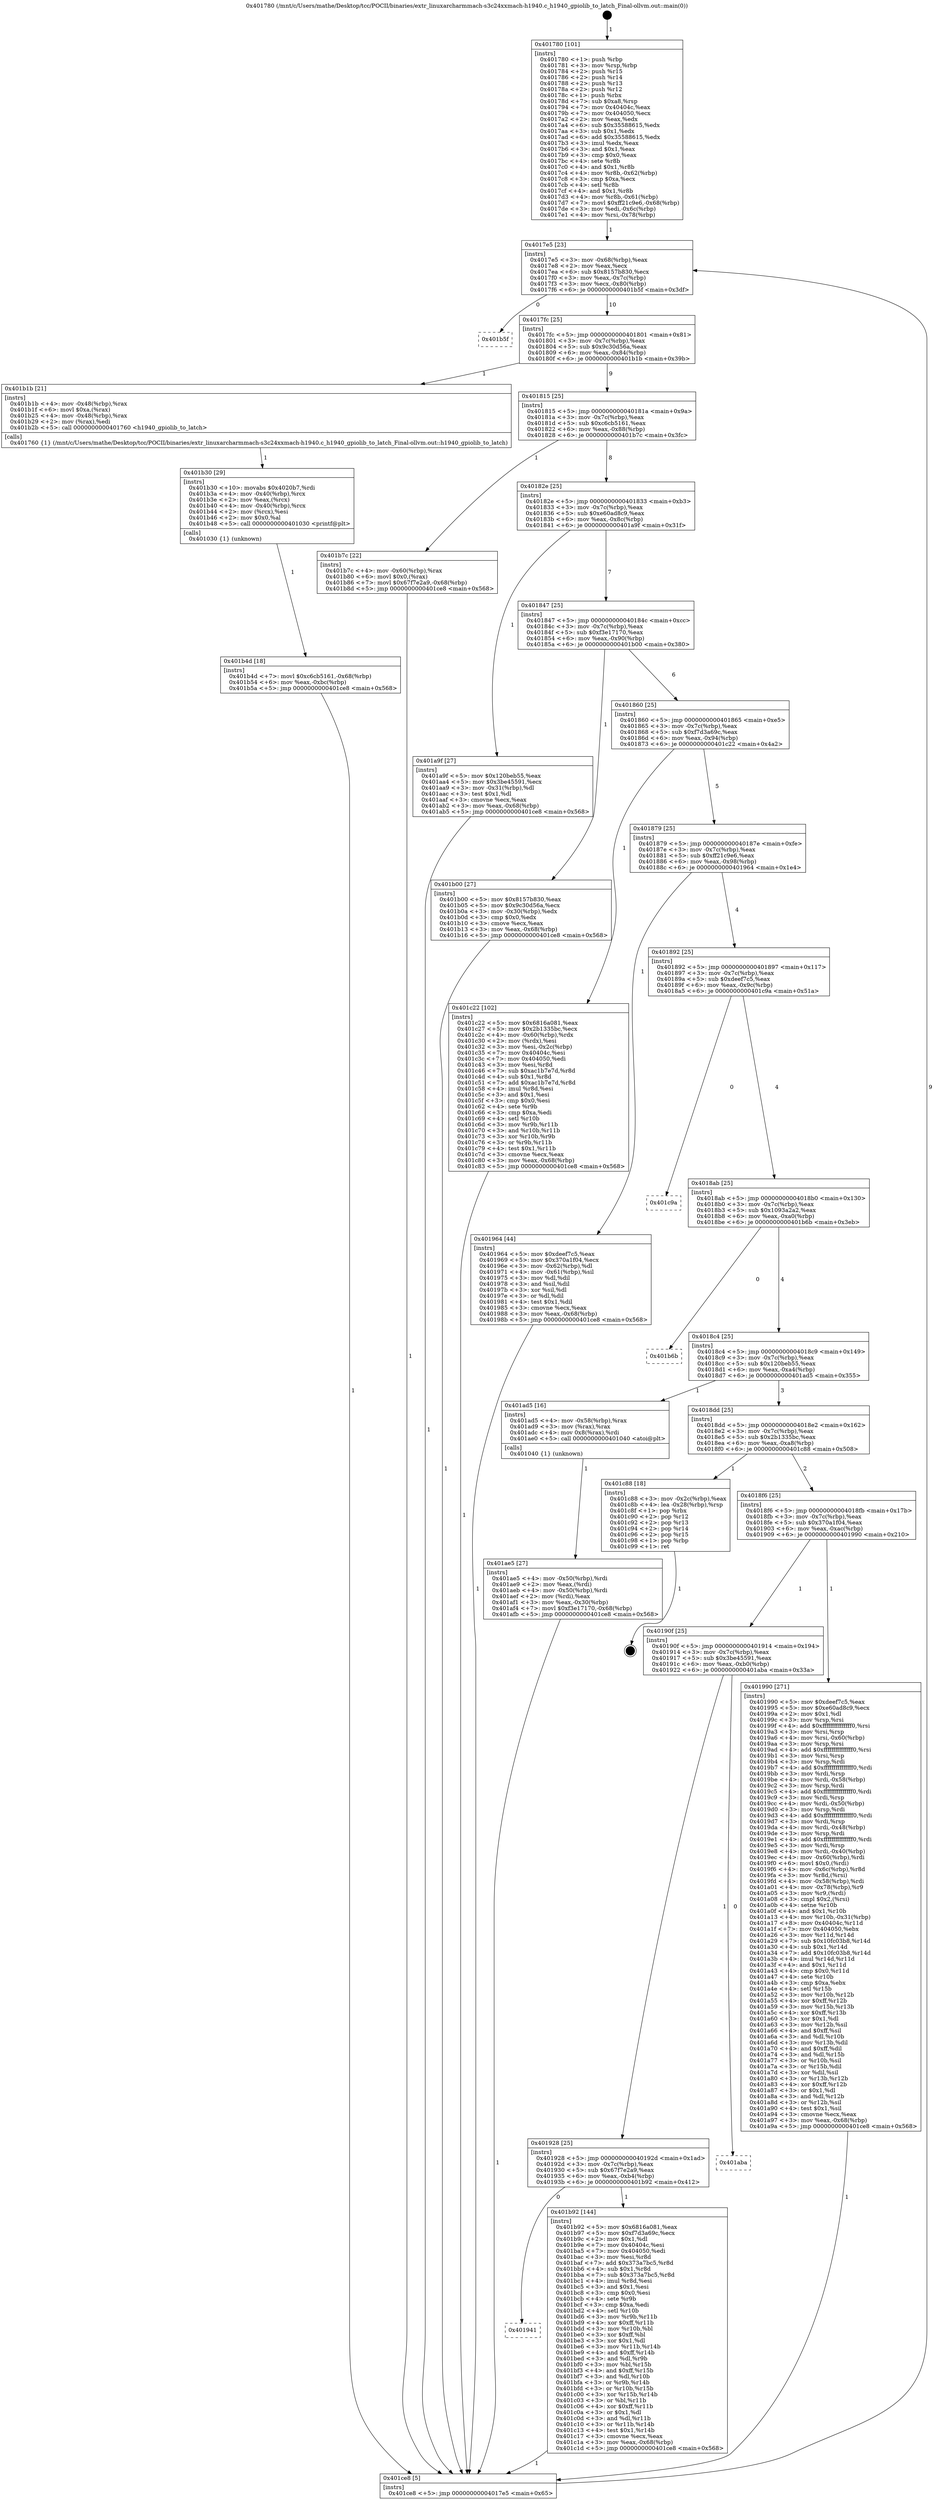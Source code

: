 digraph "0x401780" {
  label = "0x401780 (/mnt/c/Users/mathe/Desktop/tcc/POCII/binaries/extr_linuxarcharmmach-s3c24xxmach-h1940.c_h1940_gpiolib_to_latch_Final-ollvm.out::main(0))"
  labelloc = "t"
  node[shape=record]

  Entry [label="",width=0.3,height=0.3,shape=circle,fillcolor=black,style=filled]
  "0x4017e5" [label="{
     0x4017e5 [23]\l
     | [instrs]\l
     &nbsp;&nbsp;0x4017e5 \<+3\>: mov -0x68(%rbp),%eax\l
     &nbsp;&nbsp;0x4017e8 \<+2\>: mov %eax,%ecx\l
     &nbsp;&nbsp;0x4017ea \<+6\>: sub $0x8157b830,%ecx\l
     &nbsp;&nbsp;0x4017f0 \<+3\>: mov %eax,-0x7c(%rbp)\l
     &nbsp;&nbsp;0x4017f3 \<+3\>: mov %ecx,-0x80(%rbp)\l
     &nbsp;&nbsp;0x4017f6 \<+6\>: je 0000000000401b5f \<main+0x3df\>\l
  }"]
  "0x401b5f" [label="{
     0x401b5f\l
  }", style=dashed]
  "0x4017fc" [label="{
     0x4017fc [25]\l
     | [instrs]\l
     &nbsp;&nbsp;0x4017fc \<+5\>: jmp 0000000000401801 \<main+0x81\>\l
     &nbsp;&nbsp;0x401801 \<+3\>: mov -0x7c(%rbp),%eax\l
     &nbsp;&nbsp;0x401804 \<+5\>: sub $0x9c30d56a,%eax\l
     &nbsp;&nbsp;0x401809 \<+6\>: mov %eax,-0x84(%rbp)\l
     &nbsp;&nbsp;0x40180f \<+6\>: je 0000000000401b1b \<main+0x39b\>\l
  }"]
  Exit [label="",width=0.3,height=0.3,shape=circle,fillcolor=black,style=filled,peripheries=2]
  "0x401b1b" [label="{
     0x401b1b [21]\l
     | [instrs]\l
     &nbsp;&nbsp;0x401b1b \<+4\>: mov -0x48(%rbp),%rax\l
     &nbsp;&nbsp;0x401b1f \<+6\>: movl $0xa,(%rax)\l
     &nbsp;&nbsp;0x401b25 \<+4\>: mov -0x48(%rbp),%rax\l
     &nbsp;&nbsp;0x401b29 \<+2\>: mov (%rax),%edi\l
     &nbsp;&nbsp;0x401b2b \<+5\>: call 0000000000401760 \<h1940_gpiolib_to_latch\>\l
     | [calls]\l
     &nbsp;&nbsp;0x401760 \{1\} (/mnt/c/Users/mathe/Desktop/tcc/POCII/binaries/extr_linuxarcharmmach-s3c24xxmach-h1940.c_h1940_gpiolib_to_latch_Final-ollvm.out::h1940_gpiolib_to_latch)\l
  }"]
  "0x401815" [label="{
     0x401815 [25]\l
     | [instrs]\l
     &nbsp;&nbsp;0x401815 \<+5\>: jmp 000000000040181a \<main+0x9a\>\l
     &nbsp;&nbsp;0x40181a \<+3\>: mov -0x7c(%rbp),%eax\l
     &nbsp;&nbsp;0x40181d \<+5\>: sub $0xc6cb5161,%eax\l
     &nbsp;&nbsp;0x401822 \<+6\>: mov %eax,-0x88(%rbp)\l
     &nbsp;&nbsp;0x401828 \<+6\>: je 0000000000401b7c \<main+0x3fc\>\l
  }"]
  "0x401941" [label="{
     0x401941\l
  }", style=dashed]
  "0x401b7c" [label="{
     0x401b7c [22]\l
     | [instrs]\l
     &nbsp;&nbsp;0x401b7c \<+4\>: mov -0x60(%rbp),%rax\l
     &nbsp;&nbsp;0x401b80 \<+6\>: movl $0x0,(%rax)\l
     &nbsp;&nbsp;0x401b86 \<+7\>: movl $0x67f7e2a9,-0x68(%rbp)\l
     &nbsp;&nbsp;0x401b8d \<+5\>: jmp 0000000000401ce8 \<main+0x568\>\l
  }"]
  "0x40182e" [label="{
     0x40182e [25]\l
     | [instrs]\l
     &nbsp;&nbsp;0x40182e \<+5\>: jmp 0000000000401833 \<main+0xb3\>\l
     &nbsp;&nbsp;0x401833 \<+3\>: mov -0x7c(%rbp),%eax\l
     &nbsp;&nbsp;0x401836 \<+5\>: sub $0xe60ad8c9,%eax\l
     &nbsp;&nbsp;0x40183b \<+6\>: mov %eax,-0x8c(%rbp)\l
     &nbsp;&nbsp;0x401841 \<+6\>: je 0000000000401a9f \<main+0x31f\>\l
  }"]
  "0x401b92" [label="{
     0x401b92 [144]\l
     | [instrs]\l
     &nbsp;&nbsp;0x401b92 \<+5\>: mov $0x6816a081,%eax\l
     &nbsp;&nbsp;0x401b97 \<+5\>: mov $0xf7d3a69c,%ecx\l
     &nbsp;&nbsp;0x401b9c \<+2\>: mov $0x1,%dl\l
     &nbsp;&nbsp;0x401b9e \<+7\>: mov 0x40404c,%esi\l
     &nbsp;&nbsp;0x401ba5 \<+7\>: mov 0x404050,%edi\l
     &nbsp;&nbsp;0x401bac \<+3\>: mov %esi,%r8d\l
     &nbsp;&nbsp;0x401baf \<+7\>: add $0x373a7bc5,%r8d\l
     &nbsp;&nbsp;0x401bb6 \<+4\>: sub $0x1,%r8d\l
     &nbsp;&nbsp;0x401bba \<+7\>: sub $0x373a7bc5,%r8d\l
     &nbsp;&nbsp;0x401bc1 \<+4\>: imul %r8d,%esi\l
     &nbsp;&nbsp;0x401bc5 \<+3\>: and $0x1,%esi\l
     &nbsp;&nbsp;0x401bc8 \<+3\>: cmp $0x0,%esi\l
     &nbsp;&nbsp;0x401bcb \<+4\>: sete %r9b\l
     &nbsp;&nbsp;0x401bcf \<+3\>: cmp $0xa,%edi\l
     &nbsp;&nbsp;0x401bd2 \<+4\>: setl %r10b\l
     &nbsp;&nbsp;0x401bd6 \<+3\>: mov %r9b,%r11b\l
     &nbsp;&nbsp;0x401bd9 \<+4\>: xor $0xff,%r11b\l
     &nbsp;&nbsp;0x401bdd \<+3\>: mov %r10b,%bl\l
     &nbsp;&nbsp;0x401be0 \<+3\>: xor $0xff,%bl\l
     &nbsp;&nbsp;0x401be3 \<+3\>: xor $0x1,%dl\l
     &nbsp;&nbsp;0x401be6 \<+3\>: mov %r11b,%r14b\l
     &nbsp;&nbsp;0x401be9 \<+4\>: and $0xff,%r14b\l
     &nbsp;&nbsp;0x401bed \<+3\>: and %dl,%r9b\l
     &nbsp;&nbsp;0x401bf0 \<+3\>: mov %bl,%r15b\l
     &nbsp;&nbsp;0x401bf3 \<+4\>: and $0xff,%r15b\l
     &nbsp;&nbsp;0x401bf7 \<+3\>: and %dl,%r10b\l
     &nbsp;&nbsp;0x401bfa \<+3\>: or %r9b,%r14b\l
     &nbsp;&nbsp;0x401bfd \<+3\>: or %r10b,%r15b\l
     &nbsp;&nbsp;0x401c00 \<+3\>: xor %r15b,%r14b\l
     &nbsp;&nbsp;0x401c03 \<+3\>: or %bl,%r11b\l
     &nbsp;&nbsp;0x401c06 \<+4\>: xor $0xff,%r11b\l
     &nbsp;&nbsp;0x401c0a \<+3\>: or $0x1,%dl\l
     &nbsp;&nbsp;0x401c0d \<+3\>: and %dl,%r11b\l
     &nbsp;&nbsp;0x401c10 \<+3\>: or %r11b,%r14b\l
     &nbsp;&nbsp;0x401c13 \<+4\>: test $0x1,%r14b\l
     &nbsp;&nbsp;0x401c17 \<+3\>: cmovne %ecx,%eax\l
     &nbsp;&nbsp;0x401c1a \<+3\>: mov %eax,-0x68(%rbp)\l
     &nbsp;&nbsp;0x401c1d \<+5\>: jmp 0000000000401ce8 \<main+0x568\>\l
  }"]
  "0x401a9f" [label="{
     0x401a9f [27]\l
     | [instrs]\l
     &nbsp;&nbsp;0x401a9f \<+5\>: mov $0x120beb55,%eax\l
     &nbsp;&nbsp;0x401aa4 \<+5\>: mov $0x3be45591,%ecx\l
     &nbsp;&nbsp;0x401aa9 \<+3\>: mov -0x31(%rbp),%dl\l
     &nbsp;&nbsp;0x401aac \<+3\>: test $0x1,%dl\l
     &nbsp;&nbsp;0x401aaf \<+3\>: cmovne %ecx,%eax\l
     &nbsp;&nbsp;0x401ab2 \<+3\>: mov %eax,-0x68(%rbp)\l
     &nbsp;&nbsp;0x401ab5 \<+5\>: jmp 0000000000401ce8 \<main+0x568\>\l
  }"]
  "0x401847" [label="{
     0x401847 [25]\l
     | [instrs]\l
     &nbsp;&nbsp;0x401847 \<+5\>: jmp 000000000040184c \<main+0xcc\>\l
     &nbsp;&nbsp;0x40184c \<+3\>: mov -0x7c(%rbp),%eax\l
     &nbsp;&nbsp;0x40184f \<+5\>: sub $0xf3e17170,%eax\l
     &nbsp;&nbsp;0x401854 \<+6\>: mov %eax,-0x90(%rbp)\l
     &nbsp;&nbsp;0x40185a \<+6\>: je 0000000000401b00 \<main+0x380\>\l
  }"]
  "0x401928" [label="{
     0x401928 [25]\l
     | [instrs]\l
     &nbsp;&nbsp;0x401928 \<+5\>: jmp 000000000040192d \<main+0x1ad\>\l
     &nbsp;&nbsp;0x40192d \<+3\>: mov -0x7c(%rbp),%eax\l
     &nbsp;&nbsp;0x401930 \<+5\>: sub $0x67f7e2a9,%eax\l
     &nbsp;&nbsp;0x401935 \<+6\>: mov %eax,-0xb4(%rbp)\l
     &nbsp;&nbsp;0x40193b \<+6\>: je 0000000000401b92 \<main+0x412\>\l
  }"]
  "0x401b00" [label="{
     0x401b00 [27]\l
     | [instrs]\l
     &nbsp;&nbsp;0x401b00 \<+5\>: mov $0x8157b830,%eax\l
     &nbsp;&nbsp;0x401b05 \<+5\>: mov $0x9c30d56a,%ecx\l
     &nbsp;&nbsp;0x401b0a \<+3\>: mov -0x30(%rbp),%edx\l
     &nbsp;&nbsp;0x401b0d \<+3\>: cmp $0x0,%edx\l
     &nbsp;&nbsp;0x401b10 \<+3\>: cmove %ecx,%eax\l
     &nbsp;&nbsp;0x401b13 \<+3\>: mov %eax,-0x68(%rbp)\l
     &nbsp;&nbsp;0x401b16 \<+5\>: jmp 0000000000401ce8 \<main+0x568\>\l
  }"]
  "0x401860" [label="{
     0x401860 [25]\l
     | [instrs]\l
     &nbsp;&nbsp;0x401860 \<+5\>: jmp 0000000000401865 \<main+0xe5\>\l
     &nbsp;&nbsp;0x401865 \<+3\>: mov -0x7c(%rbp),%eax\l
     &nbsp;&nbsp;0x401868 \<+5\>: sub $0xf7d3a69c,%eax\l
     &nbsp;&nbsp;0x40186d \<+6\>: mov %eax,-0x94(%rbp)\l
     &nbsp;&nbsp;0x401873 \<+6\>: je 0000000000401c22 \<main+0x4a2\>\l
  }"]
  "0x401aba" [label="{
     0x401aba\l
  }", style=dashed]
  "0x401c22" [label="{
     0x401c22 [102]\l
     | [instrs]\l
     &nbsp;&nbsp;0x401c22 \<+5\>: mov $0x6816a081,%eax\l
     &nbsp;&nbsp;0x401c27 \<+5\>: mov $0x2b1335bc,%ecx\l
     &nbsp;&nbsp;0x401c2c \<+4\>: mov -0x60(%rbp),%rdx\l
     &nbsp;&nbsp;0x401c30 \<+2\>: mov (%rdx),%esi\l
     &nbsp;&nbsp;0x401c32 \<+3\>: mov %esi,-0x2c(%rbp)\l
     &nbsp;&nbsp;0x401c35 \<+7\>: mov 0x40404c,%esi\l
     &nbsp;&nbsp;0x401c3c \<+7\>: mov 0x404050,%edi\l
     &nbsp;&nbsp;0x401c43 \<+3\>: mov %esi,%r8d\l
     &nbsp;&nbsp;0x401c46 \<+7\>: sub $0xac1b7e7d,%r8d\l
     &nbsp;&nbsp;0x401c4d \<+4\>: sub $0x1,%r8d\l
     &nbsp;&nbsp;0x401c51 \<+7\>: add $0xac1b7e7d,%r8d\l
     &nbsp;&nbsp;0x401c58 \<+4\>: imul %r8d,%esi\l
     &nbsp;&nbsp;0x401c5c \<+3\>: and $0x1,%esi\l
     &nbsp;&nbsp;0x401c5f \<+3\>: cmp $0x0,%esi\l
     &nbsp;&nbsp;0x401c62 \<+4\>: sete %r9b\l
     &nbsp;&nbsp;0x401c66 \<+3\>: cmp $0xa,%edi\l
     &nbsp;&nbsp;0x401c69 \<+4\>: setl %r10b\l
     &nbsp;&nbsp;0x401c6d \<+3\>: mov %r9b,%r11b\l
     &nbsp;&nbsp;0x401c70 \<+3\>: and %r10b,%r11b\l
     &nbsp;&nbsp;0x401c73 \<+3\>: xor %r10b,%r9b\l
     &nbsp;&nbsp;0x401c76 \<+3\>: or %r9b,%r11b\l
     &nbsp;&nbsp;0x401c79 \<+4\>: test $0x1,%r11b\l
     &nbsp;&nbsp;0x401c7d \<+3\>: cmovne %ecx,%eax\l
     &nbsp;&nbsp;0x401c80 \<+3\>: mov %eax,-0x68(%rbp)\l
     &nbsp;&nbsp;0x401c83 \<+5\>: jmp 0000000000401ce8 \<main+0x568\>\l
  }"]
  "0x401879" [label="{
     0x401879 [25]\l
     | [instrs]\l
     &nbsp;&nbsp;0x401879 \<+5\>: jmp 000000000040187e \<main+0xfe\>\l
     &nbsp;&nbsp;0x40187e \<+3\>: mov -0x7c(%rbp),%eax\l
     &nbsp;&nbsp;0x401881 \<+5\>: sub $0xff21c9e6,%eax\l
     &nbsp;&nbsp;0x401886 \<+6\>: mov %eax,-0x98(%rbp)\l
     &nbsp;&nbsp;0x40188c \<+6\>: je 0000000000401964 \<main+0x1e4\>\l
  }"]
  "0x401b4d" [label="{
     0x401b4d [18]\l
     | [instrs]\l
     &nbsp;&nbsp;0x401b4d \<+7\>: movl $0xc6cb5161,-0x68(%rbp)\l
     &nbsp;&nbsp;0x401b54 \<+6\>: mov %eax,-0xbc(%rbp)\l
     &nbsp;&nbsp;0x401b5a \<+5\>: jmp 0000000000401ce8 \<main+0x568\>\l
  }"]
  "0x401964" [label="{
     0x401964 [44]\l
     | [instrs]\l
     &nbsp;&nbsp;0x401964 \<+5\>: mov $0xdeef7c5,%eax\l
     &nbsp;&nbsp;0x401969 \<+5\>: mov $0x370a1f04,%ecx\l
     &nbsp;&nbsp;0x40196e \<+3\>: mov -0x62(%rbp),%dl\l
     &nbsp;&nbsp;0x401971 \<+4\>: mov -0x61(%rbp),%sil\l
     &nbsp;&nbsp;0x401975 \<+3\>: mov %dl,%dil\l
     &nbsp;&nbsp;0x401978 \<+3\>: and %sil,%dil\l
     &nbsp;&nbsp;0x40197b \<+3\>: xor %sil,%dl\l
     &nbsp;&nbsp;0x40197e \<+3\>: or %dl,%dil\l
     &nbsp;&nbsp;0x401981 \<+4\>: test $0x1,%dil\l
     &nbsp;&nbsp;0x401985 \<+3\>: cmovne %ecx,%eax\l
     &nbsp;&nbsp;0x401988 \<+3\>: mov %eax,-0x68(%rbp)\l
     &nbsp;&nbsp;0x40198b \<+5\>: jmp 0000000000401ce8 \<main+0x568\>\l
  }"]
  "0x401892" [label="{
     0x401892 [25]\l
     | [instrs]\l
     &nbsp;&nbsp;0x401892 \<+5\>: jmp 0000000000401897 \<main+0x117\>\l
     &nbsp;&nbsp;0x401897 \<+3\>: mov -0x7c(%rbp),%eax\l
     &nbsp;&nbsp;0x40189a \<+5\>: sub $0xdeef7c5,%eax\l
     &nbsp;&nbsp;0x40189f \<+6\>: mov %eax,-0x9c(%rbp)\l
     &nbsp;&nbsp;0x4018a5 \<+6\>: je 0000000000401c9a \<main+0x51a\>\l
  }"]
  "0x401ce8" [label="{
     0x401ce8 [5]\l
     | [instrs]\l
     &nbsp;&nbsp;0x401ce8 \<+5\>: jmp 00000000004017e5 \<main+0x65\>\l
  }"]
  "0x401780" [label="{
     0x401780 [101]\l
     | [instrs]\l
     &nbsp;&nbsp;0x401780 \<+1\>: push %rbp\l
     &nbsp;&nbsp;0x401781 \<+3\>: mov %rsp,%rbp\l
     &nbsp;&nbsp;0x401784 \<+2\>: push %r15\l
     &nbsp;&nbsp;0x401786 \<+2\>: push %r14\l
     &nbsp;&nbsp;0x401788 \<+2\>: push %r13\l
     &nbsp;&nbsp;0x40178a \<+2\>: push %r12\l
     &nbsp;&nbsp;0x40178c \<+1\>: push %rbx\l
     &nbsp;&nbsp;0x40178d \<+7\>: sub $0xa8,%rsp\l
     &nbsp;&nbsp;0x401794 \<+7\>: mov 0x40404c,%eax\l
     &nbsp;&nbsp;0x40179b \<+7\>: mov 0x404050,%ecx\l
     &nbsp;&nbsp;0x4017a2 \<+2\>: mov %eax,%edx\l
     &nbsp;&nbsp;0x4017a4 \<+6\>: sub $0x35588615,%edx\l
     &nbsp;&nbsp;0x4017aa \<+3\>: sub $0x1,%edx\l
     &nbsp;&nbsp;0x4017ad \<+6\>: add $0x35588615,%edx\l
     &nbsp;&nbsp;0x4017b3 \<+3\>: imul %edx,%eax\l
     &nbsp;&nbsp;0x4017b6 \<+3\>: and $0x1,%eax\l
     &nbsp;&nbsp;0x4017b9 \<+3\>: cmp $0x0,%eax\l
     &nbsp;&nbsp;0x4017bc \<+4\>: sete %r8b\l
     &nbsp;&nbsp;0x4017c0 \<+4\>: and $0x1,%r8b\l
     &nbsp;&nbsp;0x4017c4 \<+4\>: mov %r8b,-0x62(%rbp)\l
     &nbsp;&nbsp;0x4017c8 \<+3\>: cmp $0xa,%ecx\l
     &nbsp;&nbsp;0x4017cb \<+4\>: setl %r8b\l
     &nbsp;&nbsp;0x4017cf \<+4\>: and $0x1,%r8b\l
     &nbsp;&nbsp;0x4017d3 \<+4\>: mov %r8b,-0x61(%rbp)\l
     &nbsp;&nbsp;0x4017d7 \<+7\>: movl $0xff21c9e6,-0x68(%rbp)\l
     &nbsp;&nbsp;0x4017de \<+3\>: mov %edi,-0x6c(%rbp)\l
     &nbsp;&nbsp;0x4017e1 \<+4\>: mov %rsi,-0x78(%rbp)\l
  }"]
  "0x401b30" [label="{
     0x401b30 [29]\l
     | [instrs]\l
     &nbsp;&nbsp;0x401b30 \<+10\>: movabs $0x4020b7,%rdi\l
     &nbsp;&nbsp;0x401b3a \<+4\>: mov -0x40(%rbp),%rcx\l
     &nbsp;&nbsp;0x401b3e \<+2\>: mov %eax,(%rcx)\l
     &nbsp;&nbsp;0x401b40 \<+4\>: mov -0x40(%rbp),%rcx\l
     &nbsp;&nbsp;0x401b44 \<+2\>: mov (%rcx),%esi\l
     &nbsp;&nbsp;0x401b46 \<+2\>: mov $0x0,%al\l
     &nbsp;&nbsp;0x401b48 \<+5\>: call 0000000000401030 \<printf@plt\>\l
     | [calls]\l
     &nbsp;&nbsp;0x401030 \{1\} (unknown)\l
  }"]
  "0x401c9a" [label="{
     0x401c9a\l
  }", style=dashed]
  "0x4018ab" [label="{
     0x4018ab [25]\l
     | [instrs]\l
     &nbsp;&nbsp;0x4018ab \<+5\>: jmp 00000000004018b0 \<main+0x130\>\l
     &nbsp;&nbsp;0x4018b0 \<+3\>: mov -0x7c(%rbp),%eax\l
     &nbsp;&nbsp;0x4018b3 \<+5\>: sub $0x1093a2a2,%eax\l
     &nbsp;&nbsp;0x4018b8 \<+6\>: mov %eax,-0xa0(%rbp)\l
     &nbsp;&nbsp;0x4018be \<+6\>: je 0000000000401b6b \<main+0x3eb\>\l
  }"]
  "0x401ae5" [label="{
     0x401ae5 [27]\l
     | [instrs]\l
     &nbsp;&nbsp;0x401ae5 \<+4\>: mov -0x50(%rbp),%rdi\l
     &nbsp;&nbsp;0x401ae9 \<+2\>: mov %eax,(%rdi)\l
     &nbsp;&nbsp;0x401aeb \<+4\>: mov -0x50(%rbp),%rdi\l
     &nbsp;&nbsp;0x401aef \<+2\>: mov (%rdi),%eax\l
     &nbsp;&nbsp;0x401af1 \<+3\>: mov %eax,-0x30(%rbp)\l
     &nbsp;&nbsp;0x401af4 \<+7\>: movl $0xf3e17170,-0x68(%rbp)\l
     &nbsp;&nbsp;0x401afb \<+5\>: jmp 0000000000401ce8 \<main+0x568\>\l
  }"]
  "0x401b6b" [label="{
     0x401b6b\l
  }", style=dashed]
  "0x4018c4" [label="{
     0x4018c4 [25]\l
     | [instrs]\l
     &nbsp;&nbsp;0x4018c4 \<+5\>: jmp 00000000004018c9 \<main+0x149\>\l
     &nbsp;&nbsp;0x4018c9 \<+3\>: mov -0x7c(%rbp),%eax\l
     &nbsp;&nbsp;0x4018cc \<+5\>: sub $0x120beb55,%eax\l
     &nbsp;&nbsp;0x4018d1 \<+6\>: mov %eax,-0xa4(%rbp)\l
     &nbsp;&nbsp;0x4018d7 \<+6\>: je 0000000000401ad5 \<main+0x355\>\l
  }"]
  "0x40190f" [label="{
     0x40190f [25]\l
     | [instrs]\l
     &nbsp;&nbsp;0x40190f \<+5\>: jmp 0000000000401914 \<main+0x194\>\l
     &nbsp;&nbsp;0x401914 \<+3\>: mov -0x7c(%rbp),%eax\l
     &nbsp;&nbsp;0x401917 \<+5\>: sub $0x3be45591,%eax\l
     &nbsp;&nbsp;0x40191c \<+6\>: mov %eax,-0xb0(%rbp)\l
     &nbsp;&nbsp;0x401922 \<+6\>: je 0000000000401aba \<main+0x33a\>\l
  }"]
  "0x401ad5" [label="{
     0x401ad5 [16]\l
     | [instrs]\l
     &nbsp;&nbsp;0x401ad5 \<+4\>: mov -0x58(%rbp),%rax\l
     &nbsp;&nbsp;0x401ad9 \<+3\>: mov (%rax),%rax\l
     &nbsp;&nbsp;0x401adc \<+4\>: mov 0x8(%rax),%rdi\l
     &nbsp;&nbsp;0x401ae0 \<+5\>: call 0000000000401040 \<atoi@plt\>\l
     | [calls]\l
     &nbsp;&nbsp;0x401040 \{1\} (unknown)\l
  }"]
  "0x4018dd" [label="{
     0x4018dd [25]\l
     | [instrs]\l
     &nbsp;&nbsp;0x4018dd \<+5\>: jmp 00000000004018e2 \<main+0x162\>\l
     &nbsp;&nbsp;0x4018e2 \<+3\>: mov -0x7c(%rbp),%eax\l
     &nbsp;&nbsp;0x4018e5 \<+5\>: sub $0x2b1335bc,%eax\l
     &nbsp;&nbsp;0x4018ea \<+6\>: mov %eax,-0xa8(%rbp)\l
     &nbsp;&nbsp;0x4018f0 \<+6\>: je 0000000000401c88 \<main+0x508\>\l
  }"]
  "0x401990" [label="{
     0x401990 [271]\l
     | [instrs]\l
     &nbsp;&nbsp;0x401990 \<+5\>: mov $0xdeef7c5,%eax\l
     &nbsp;&nbsp;0x401995 \<+5\>: mov $0xe60ad8c9,%ecx\l
     &nbsp;&nbsp;0x40199a \<+2\>: mov $0x1,%dl\l
     &nbsp;&nbsp;0x40199c \<+3\>: mov %rsp,%rsi\l
     &nbsp;&nbsp;0x40199f \<+4\>: add $0xfffffffffffffff0,%rsi\l
     &nbsp;&nbsp;0x4019a3 \<+3\>: mov %rsi,%rsp\l
     &nbsp;&nbsp;0x4019a6 \<+4\>: mov %rsi,-0x60(%rbp)\l
     &nbsp;&nbsp;0x4019aa \<+3\>: mov %rsp,%rsi\l
     &nbsp;&nbsp;0x4019ad \<+4\>: add $0xfffffffffffffff0,%rsi\l
     &nbsp;&nbsp;0x4019b1 \<+3\>: mov %rsi,%rsp\l
     &nbsp;&nbsp;0x4019b4 \<+3\>: mov %rsp,%rdi\l
     &nbsp;&nbsp;0x4019b7 \<+4\>: add $0xfffffffffffffff0,%rdi\l
     &nbsp;&nbsp;0x4019bb \<+3\>: mov %rdi,%rsp\l
     &nbsp;&nbsp;0x4019be \<+4\>: mov %rdi,-0x58(%rbp)\l
     &nbsp;&nbsp;0x4019c2 \<+3\>: mov %rsp,%rdi\l
     &nbsp;&nbsp;0x4019c5 \<+4\>: add $0xfffffffffffffff0,%rdi\l
     &nbsp;&nbsp;0x4019c9 \<+3\>: mov %rdi,%rsp\l
     &nbsp;&nbsp;0x4019cc \<+4\>: mov %rdi,-0x50(%rbp)\l
     &nbsp;&nbsp;0x4019d0 \<+3\>: mov %rsp,%rdi\l
     &nbsp;&nbsp;0x4019d3 \<+4\>: add $0xfffffffffffffff0,%rdi\l
     &nbsp;&nbsp;0x4019d7 \<+3\>: mov %rdi,%rsp\l
     &nbsp;&nbsp;0x4019da \<+4\>: mov %rdi,-0x48(%rbp)\l
     &nbsp;&nbsp;0x4019de \<+3\>: mov %rsp,%rdi\l
     &nbsp;&nbsp;0x4019e1 \<+4\>: add $0xfffffffffffffff0,%rdi\l
     &nbsp;&nbsp;0x4019e5 \<+3\>: mov %rdi,%rsp\l
     &nbsp;&nbsp;0x4019e8 \<+4\>: mov %rdi,-0x40(%rbp)\l
     &nbsp;&nbsp;0x4019ec \<+4\>: mov -0x60(%rbp),%rdi\l
     &nbsp;&nbsp;0x4019f0 \<+6\>: movl $0x0,(%rdi)\l
     &nbsp;&nbsp;0x4019f6 \<+4\>: mov -0x6c(%rbp),%r8d\l
     &nbsp;&nbsp;0x4019fa \<+3\>: mov %r8d,(%rsi)\l
     &nbsp;&nbsp;0x4019fd \<+4\>: mov -0x58(%rbp),%rdi\l
     &nbsp;&nbsp;0x401a01 \<+4\>: mov -0x78(%rbp),%r9\l
     &nbsp;&nbsp;0x401a05 \<+3\>: mov %r9,(%rdi)\l
     &nbsp;&nbsp;0x401a08 \<+3\>: cmpl $0x2,(%rsi)\l
     &nbsp;&nbsp;0x401a0b \<+4\>: setne %r10b\l
     &nbsp;&nbsp;0x401a0f \<+4\>: and $0x1,%r10b\l
     &nbsp;&nbsp;0x401a13 \<+4\>: mov %r10b,-0x31(%rbp)\l
     &nbsp;&nbsp;0x401a17 \<+8\>: mov 0x40404c,%r11d\l
     &nbsp;&nbsp;0x401a1f \<+7\>: mov 0x404050,%ebx\l
     &nbsp;&nbsp;0x401a26 \<+3\>: mov %r11d,%r14d\l
     &nbsp;&nbsp;0x401a29 \<+7\>: sub $0x10fc03b8,%r14d\l
     &nbsp;&nbsp;0x401a30 \<+4\>: sub $0x1,%r14d\l
     &nbsp;&nbsp;0x401a34 \<+7\>: add $0x10fc03b8,%r14d\l
     &nbsp;&nbsp;0x401a3b \<+4\>: imul %r14d,%r11d\l
     &nbsp;&nbsp;0x401a3f \<+4\>: and $0x1,%r11d\l
     &nbsp;&nbsp;0x401a43 \<+4\>: cmp $0x0,%r11d\l
     &nbsp;&nbsp;0x401a47 \<+4\>: sete %r10b\l
     &nbsp;&nbsp;0x401a4b \<+3\>: cmp $0xa,%ebx\l
     &nbsp;&nbsp;0x401a4e \<+4\>: setl %r15b\l
     &nbsp;&nbsp;0x401a52 \<+3\>: mov %r10b,%r12b\l
     &nbsp;&nbsp;0x401a55 \<+4\>: xor $0xff,%r12b\l
     &nbsp;&nbsp;0x401a59 \<+3\>: mov %r15b,%r13b\l
     &nbsp;&nbsp;0x401a5c \<+4\>: xor $0xff,%r13b\l
     &nbsp;&nbsp;0x401a60 \<+3\>: xor $0x1,%dl\l
     &nbsp;&nbsp;0x401a63 \<+3\>: mov %r12b,%sil\l
     &nbsp;&nbsp;0x401a66 \<+4\>: and $0xff,%sil\l
     &nbsp;&nbsp;0x401a6a \<+3\>: and %dl,%r10b\l
     &nbsp;&nbsp;0x401a6d \<+3\>: mov %r13b,%dil\l
     &nbsp;&nbsp;0x401a70 \<+4\>: and $0xff,%dil\l
     &nbsp;&nbsp;0x401a74 \<+3\>: and %dl,%r15b\l
     &nbsp;&nbsp;0x401a77 \<+3\>: or %r10b,%sil\l
     &nbsp;&nbsp;0x401a7a \<+3\>: or %r15b,%dil\l
     &nbsp;&nbsp;0x401a7d \<+3\>: xor %dil,%sil\l
     &nbsp;&nbsp;0x401a80 \<+3\>: or %r13b,%r12b\l
     &nbsp;&nbsp;0x401a83 \<+4\>: xor $0xff,%r12b\l
     &nbsp;&nbsp;0x401a87 \<+3\>: or $0x1,%dl\l
     &nbsp;&nbsp;0x401a8a \<+3\>: and %dl,%r12b\l
     &nbsp;&nbsp;0x401a8d \<+3\>: or %r12b,%sil\l
     &nbsp;&nbsp;0x401a90 \<+4\>: test $0x1,%sil\l
     &nbsp;&nbsp;0x401a94 \<+3\>: cmovne %ecx,%eax\l
     &nbsp;&nbsp;0x401a97 \<+3\>: mov %eax,-0x68(%rbp)\l
     &nbsp;&nbsp;0x401a9a \<+5\>: jmp 0000000000401ce8 \<main+0x568\>\l
  }"]
  "0x401c88" [label="{
     0x401c88 [18]\l
     | [instrs]\l
     &nbsp;&nbsp;0x401c88 \<+3\>: mov -0x2c(%rbp),%eax\l
     &nbsp;&nbsp;0x401c8b \<+4\>: lea -0x28(%rbp),%rsp\l
     &nbsp;&nbsp;0x401c8f \<+1\>: pop %rbx\l
     &nbsp;&nbsp;0x401c90 \<+2\>: pop %r12\l
     &nbsp;&nbsp;0x401c92 \<+2\>: pop %r13\l
     &nbsp;&nbsp;0x401c94 \<+2\>: pop %r14\l
     &nbsp;&nbsp;0x401c96 \<+2\>: pop %r15\l
     &nbsp;&nbsp;0x401c98 \<+1\>: pop %rbp\l
     &nbsp;&nbsp;0x401c99 \<+1\>: ret\l
  }"]
  "0x4018f6" [label="{
     0x4018f6 [25]\l
     | [instrs]\l
     &nbsp;&nbsp;0x4018f6 \<+5\>: jmp 00000000004018fb \<main+0x17b\>\l
     &nbsp;&nbsp;0x4018fb \<+3\>: mov -0x7c(%rbp),%eax\l
     &nbsp;&nbsp;0x4018fe \<+5\>: sub $0x370a1f04,%eax\l
     &nbsp;&nbsp;0x401903 \<+6\>: mov %eax,-0xac(%rbp)\l
     &nbsp;&nbsp;0x401909 \<+6\>: je 0000000000401990 \<main+0x210\>\l
  }"]
  Entry -> "0x401780" [label=" 1"]
  "0x4017e5" -> "0x401b5f" [label=" 0"]
  "0x4017e5" -> "0x4017fc" [label=" 10"]
  "0x401c88" -> Exit [label=" 1"]
  "0x4017fc" -> "0x401b1b" [label=" 1"]
  "0x4017fc" -> "0x401815" [label=" 9"]
  "0x401c22" -> "0x401ce8" [label=" 1"]
  "0x401815" -> "0x401b7c" [label=" 1"]
  "0x401815" -> "0x40182e" [label=" 8"]
  "0x401b92" -> "0x401ce8" [label=" 1"]
  "0x40182e" -> "0x401a9f" [label=" 1"]
  "0x40182e" -> "0x401847" [label=" 7"]
  "0x401928" -> "0x401941" [label=" 0"]
  "0x401847" -> "0x401b00" [label=" 1"]
  "0x401847" -> "0x401860" [label=" 6"]
  "0x401928" -> "0x401b92" [label=" 1"]
  "0x401860" -> "0x401c22" [label=" 1"]
  "0x401860" -> "0x401879" [label=" 5"]
  "0x40190f" -> "0x401928" [label=" 1"]
  "0x401879" -> "0x401964" [label=" 1"]
  "0x401879" -> "0x401892" [label=" 4"]
  "0x401964" -> "0x401ce8" [label=" 1"]
  "0x401780" -> "0x4017e5" [label=" 1"]
  "0x401ce8" -> "0x4017e5" [label=" 9"]
  "0x40190f" -> "0x401aba" [label=" 0"]
  "0x401892" -> "0x401c9a" [label=" 0"]
  "0x401892" -> "0x4018ab" [label=" 4"]
  "0x401b7c" -> "0x401ce8" [label=" 1"]
  "0x4018ab" -> "0x401b6b" [label=" 0"]
  "0x4018ab" -> "0x4018c4" [label=" 4"]
  "0x401b4d" -> "0x401ce8" [label=" 1"]
  "0x4018c4" -> "0x401ad5" [label=" 1"]
  "0x4018c4" -> "0x4018dd" [label=" 3"]
  "0x401b1b" -> "0x401b30" [label=" 1"]
  "0x4018dd" -> "0x401c88" [label=" 1"]
  "0x4018dd" -> "0x4018f6" [label=" 2"]
  "0x401b00" -> "0x401ce8" [label=" 1"]
  "0x4018f6" -> "0x401990" [label=" 1"]
  "0x4018f6" -> "0x40190f" [label=" 1"]
  "0x401b30" -> "0x401b4d" [label=" 1"]
  "0x401990" -> "0x401ce8" [label=" 1"]
  "0x401a9f" -> "0x401ce8" [label=" 1"]
  "0x401ad5" -> "0x401ae5" [label=" 1"]
  "0x401ae5" -> "0x401ce8" [label=" 1"]
}
